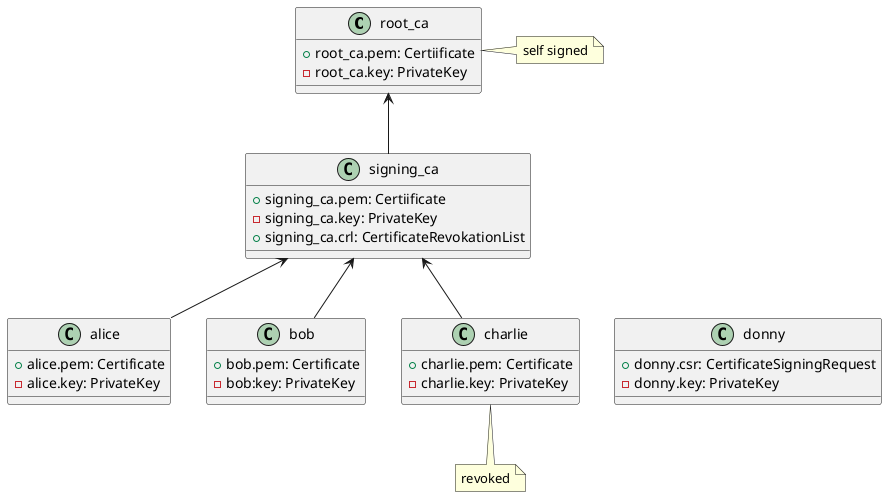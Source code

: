 @startuml

class root_ca {
    +root_ca.pem: Certiificate
    -root_ca.key: PrivateKey
}

class signing_ca {
    +signing_ca.pem: Certiificate
    -signing_ca.key: PrivateKey
    +signing_ca.crl: CertificateRevokationList
}

class alice {
    +alice.pem: Certificate
    -alice.key: PrivateKey
}

class bob {
    +bob.pem: Certificate
    -bob:key: PrivateKey
}

class charlie {
    +charlie.pem: Certificate
    -charlie.key: PrivateKey
}

class donny {
    +donny.csr: CertificateSigningRequest
    -donny.key: PrivateKey
}

root_ca <-- signing_ca
signing_ca <-- alice
signing_ca <-- bob
signing_ca <-- charlie
signing_ca <--[hidden] donny

note right of root_ca: self signed
note bottom of charlie: revoked

@enduml